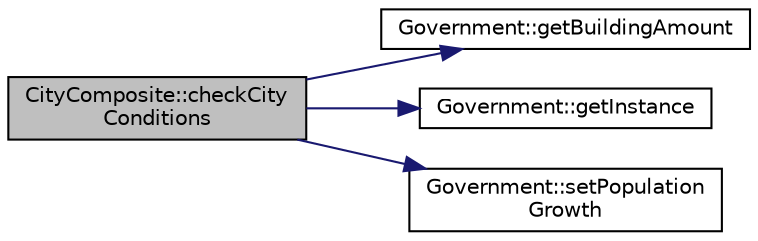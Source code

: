 digraph "CityComposite::checkCityConditions"
{
 // LATEX_PDF_SIZE
  edge [fontname="Helvetica",fontsize="10",labelfontname="Helvetica",labelfontsize="10"];
  node [fontname="Helvetica",fontsize="10",shape=record];
  rankdir="LR";
  Node1 [label="CityComposite::checkCity\lConditions",height=0.2,width=0.4,color="black", fillcolor="grey75", style="filled", fontcolor="black",tooltip="Checks if the city meets certain conditions."];
  Node1 -> Node2 [color="midnightblue",fontsize="10",style="solid",fontname="Helvetica"];
  Node2 [label="Government::getBuildingAmount",height=0.2,width=0.4,color="black", fillcolor="white", style="filled",URL="$classGovernment.html#a5328feb8fa9465f9efcef22b012697ff",tooltip="Gets the amount of a specified building type."];
  Node1 -> Node3 [color="midnightblue",fontsize="10",style="solid",fontname="Helvetica"];
  Node3 [label="Government::getInstance",height=0.2,width=0.4,color="black", fillcolor="white", style="filled",URL="$classGovernment.html#a18e3da6a1d6cae38f6eea1d50fe77288",tooltip="Retrieves the singleton instance of the Government class."];
  Node1 -> Node4 [color="midnightblue",fontsize="10",style="solid",fontname="Helvetica"];
  Node4 [label="Government::setPopulation\lGrowth",height=0.2,width=0.4,color="black", fillcolor="white", style="filled",URL="$classGovernment.html#a766c3c36ec135a05bb38db0ea1755197",tooltip="Sets the population growth rate."];
}
